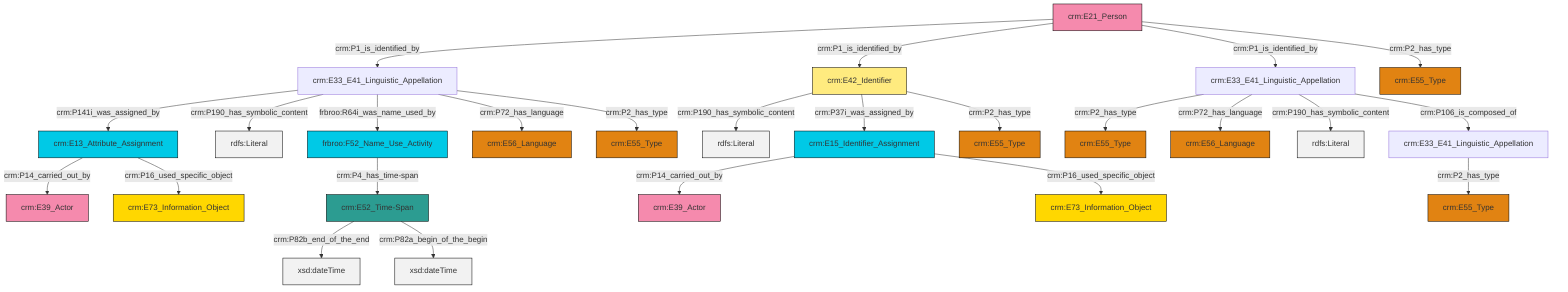 graph TD
classDef Literal fill:#f2f2f2,stroke:#000000;
classDef CRM_Entity fill:#FFFFFF,stroke:#000000;
classDef Temporal_Entity fill:#00C9E6, stroke:#000000;
classDef Type fill:#E18312, stroke:#000000;
classDef Time-Span fill:#2C9C91, stroke:#000000;
classDef Appellation fill:#FFEB7F, stroke:#000000;
classDef Place fill:#008836, stroke:#000000;
classDef Persistent_Item fill:#B266B2, stroke:#000000;
classDef Conceptual_Object fill:#FFD700, stroke:#000000;
classDef Physical_Thing fill:#D2B48C, stroke:#000000;
classDef Actor fill:#f58aad, stroke:#000000;
classDef PC_Classes fill:#4ce600, stroke:#000000;
classDef Multi fill:#cccccc,stroke:#000000;

4["crm:E42_Identifier"]:::Appellation -->|crm:P190_has_symbolic_content| 5[rdfs:Literal]:::Literal
6["crm:E21_Person"]:::Actor -->|crm:P1_is_identified_by| 7["crm:E33_E41_Linguistic_Appellation"]:::Default
8["crm:E15_Identifier_Assignment"]:::Temporal_Entity -->|crm:P14_carried_out_by| 9["crm:E39_Actor"]:::Actor
6["crm:E21_Person"]:::Actor -->|crm:P1_is_identified_by| 4["crm:E42_Identifier"]:::Appellation
17["crm:E33_E41_Linguistic_Appellation"]:::Default -->|crm:P2_has_type| 15["crm:E55_Type"]:::Type
10["crm:E52_Time-Span"]:::Time-Span -->|crm:P82b_end_of_the_end| 20[xsd:dateTime]:::Literal
7["crm:E33_E41_Linguistic_Appellation"]:::Default -->|crm:P141i_was_assigned_by| 2["crm:E13_Attribute_Assignment"]:::Temporal_Entity
17["crm:E33_E41_Linguistic_Appellation"]:::Default -->|crm:P72_has_language| 21["crm:E56_Language"]:::Type
7["crm:E33_E41_Linguistic_Appellation"]:::Default -->|crm:P190_has_symbolic_content| 24[rdfs:Literal]:::Literal
25["crm:E33_E41_Linguistic_Appellation"]:::Default -->|crm:P2_has_type| 26["crm:E55_Type"]:::Type
17["crm:E33_E41_Linguistic_Appellation"]:::Default -->|crm:P190_has_symbolic_content| 27[rdfs:Literal]:::Literal
17["crm:E33_E41_Linguistic_Appellation"]:::Default -->|crm:P106_is_composed_of| 25["crm:E33_E41_Linguistic_Appellation"]:::Default
7["crm:E33_E41_Linguistic_Appellation"]:::Default -->|frbroo:R64i_was_name_used_by| 18["frbroo:F52_Name_Use_Activity"]:::Temporal_Entity
2["crm:E13_Attribute_Assignment"]:::Temporal_Entity -->|crm:P14_carried_out_by| 34["crm:E39_Actor"]:::Actor
7["crm:E33_E41_Linguistic_Appellation"]:::Default -->|crm:P72_has_language| 0["crm:E56_Language"]:::Type
18["frbroo:F52_Name_Use_Activity"]:::Temporal_Entity -->|crm:P4_has_time-span| 10["crm:E52_Time-Span"]:::Time-Span
8["crm:E15_Identifier_Assignment"]:::Temporal_Entity -->|crm:P16_used_specific_object| 32["crm:E73_Information_Object"]:::Conceptual_Object
4["crm:E42_Identifier"]:::Appellation -->|crm:P37i_was_assigned_by| 8["crm:E15_Identifier_Assignment"]:::Temporal_Entity
7["crm:E33_E41_Linguistic_Appellation"]:::Default -->|crm:P2_has_type| 41["crm:E55_Type"]:::Type
6["crm:E21_Person"]:::Actor -->|crm:P1_is_identified_by| 17["crm:E33_E41_Linguistic_Appellation"]:::Default
2["crm:E13_Attribute_Assignment"]:::Temporal_Entity -->|crm:P16_used_specific_object| 35["crm:E73_Information_Object"]:::Conceptual_Object
4["crm:E42_Identifier"]:::Appellation -->|crm:P2_has_type| 22["crm:E55_Type"]:::Type
10["crm:E52_Time-Span"]:::Time-Span -->|crm:P82a_begin_of_the_begin| 43[xsd:dateTime]:::Literal
6["crm:E21_Person"]:::Actor -->|crm:P2_has_type| 13["crm:E55_Type"]:::Type